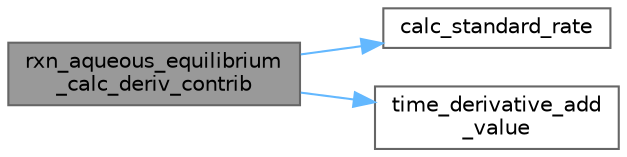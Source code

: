 digraph "rxn_aqueous_equilibrium_calc_deriv_contrib"
{
 // LATEX_PDF_SIZE
  bgcolor="transparent";
  edge [fontname=Helvetica,fontsize=10,labelfontname=Helvetica,labelfontsize=10];
  node [fontname=Helvetica,fontsize=10,shape=box,height=0.2,width=0.4];
  rankdir="LR";
  Node1 [label="rxn_aqueous_equilibrium\l_calc_deriv_contrib",height=0.2,width=0.4,color="gray40", fillcolor="grey60", style="filled", fontcolor="black",tooltip="Calculate contributions to the time derivative  from this reaction."];
  Node1 -> Node2 [color="steelblue1",style="solid"];
  Node2 [label="calc_standard_rate",height=0.2,width=0.4,color="grey40", fillcolor="white", style="filled",URL="$rxn__aqueous__equilibrium_8c.html#afbf4752793cab50cd6c964aeaf26f531",tooltip="Calculate the reaction rate for a set of conditions using the standard equation per mixing ratio of w..."];
  Node1 -> Node3 [color="steelblue1",style="solid"];
  Node3 [label="time_derivative_add\l_value",height=0.2,width=0.4,color="grey40", fillcolor="white", style="filled",URL="$time__derivative_8c.html#af4c9ab5040b544a8ec4b63a1c75922e2",tooltip="Add a contribution to the time derivative."];
}
